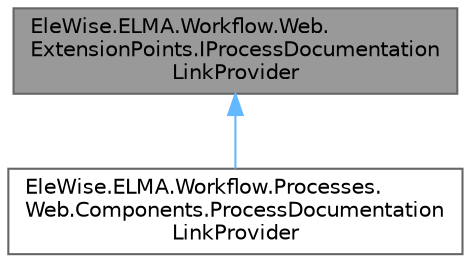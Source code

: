 digraph "EleWise.ELMA.Workflow.Web.ExtensionPoints.IProcessDocumentationLinkProvider"
{
 // LATEX_PDF_SIZE
  bgcolor="transparent";
  edge [fontname=Helvetica,fontsize=10,labelfontname=Helvetica,labelfontsize=10];
  node [fontname=Helvetica,fontsize=10,shape=box,height=0.2,width=0.4];
  Node1 [id="Node000001",label="EleWise.ELMA.Workflow.Web.\lExtensionPoints.IProcessDocumentation\lLinkProvider",height=0.2,width=0.4,color="gray40", fillcolor="grey60", style="filled", fontcolor="black",tooltip="Построитель ссылки на документацию процесса"];
  Node1 -> Node2 [id="edge1_Node000001_Node000002",dir="back",color="steelblue1",style="solid",tooltip=" "];
  Node2 [id="Node000002",label="EleWise.ELMA.Workflow.Processes.\lWeb.Components.ProcessDocumentation\lLinkProvider",height=0.2,width=0.4,color="gray40", fillcolor="white", style="filled",URL="$class_ele_wise_1_1_e_l_m_a_1_1_workflow_1_1_processes_1_1_web_1_1_components_1_1_process_documentation_link_provider.html",tooltip=" "];
}
